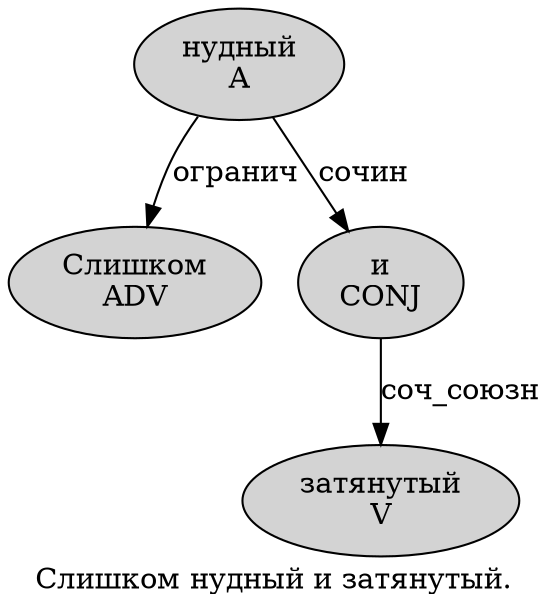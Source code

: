 digraph SENTENCE_3681 {
	graph [label="Слишком нудный и затянутый."]
	node [style=filled]
		0 [label="Слишком
ADV" color="" fillcolor=lightgray penwidth=1 shape=ellipse]
		1 [label="нудный
A" color="" fillcolor=lightgray penwidth=1 shape=ellipse]
		2 [label="и
CONJ" color="" fillcolor=lightgray penwidth=1 shape=ellipse]
		3 [label="затянутый
V" color="" fillcolor=lightgray penwidth=1 shape=ellipse]
			1 -> 0 [label="огранич"]
			1 -> 2 [label="сочин"]
			2 -> 3 [label="соч_союзн"]
}